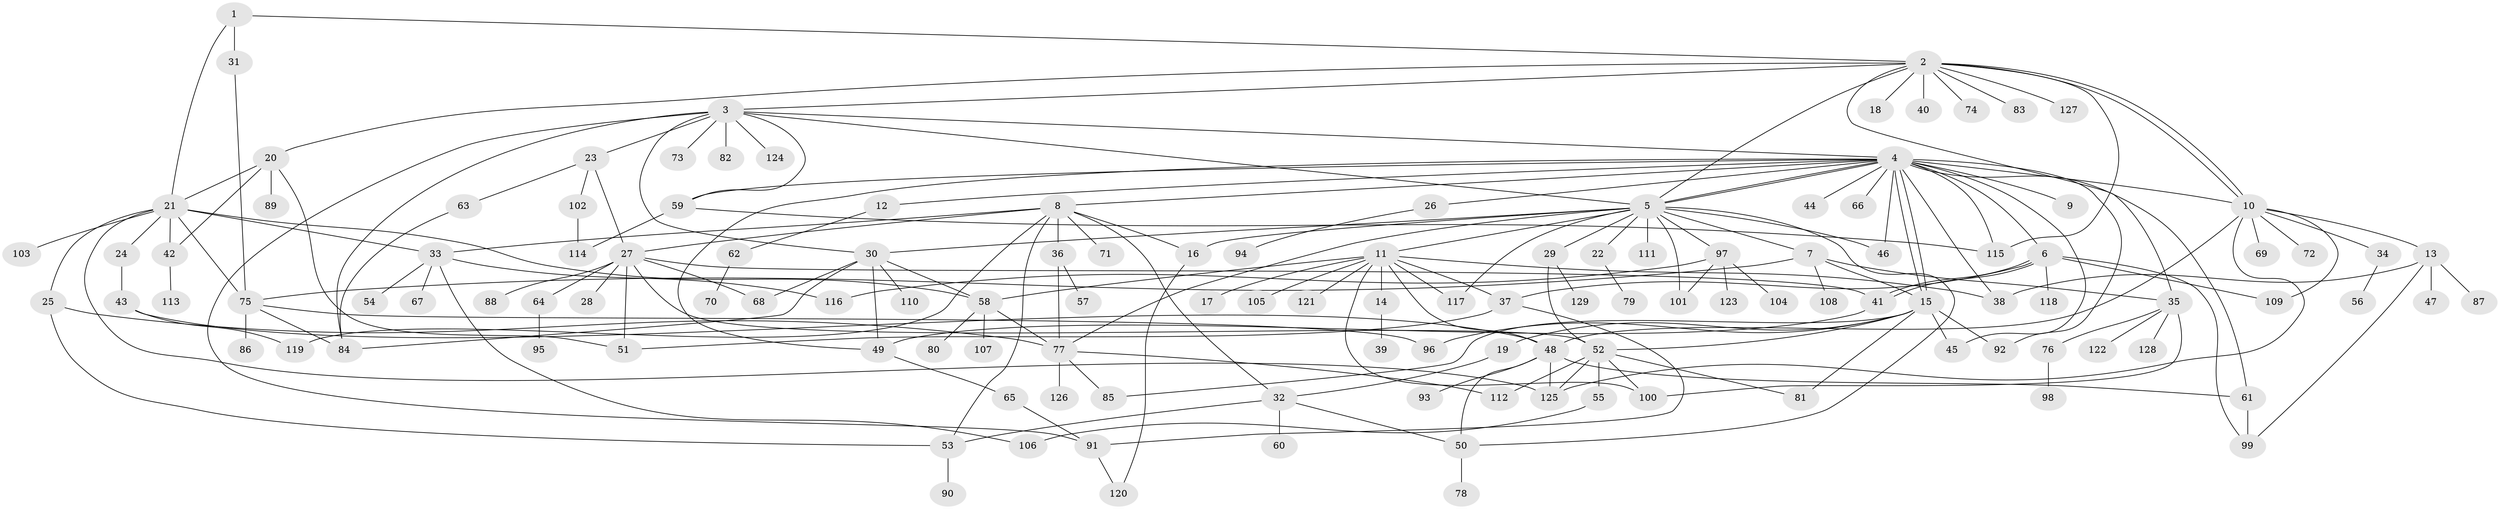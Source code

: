 // Generated by graph-tools (version 1.1) at 2025/49/03/09/25 03:49:55]
// undirected, 129 vertices, 199 edges
graph export_dot {
graph [start="1"]
  node [color=gray90,style=filled];
  1;
  2;
  3;
  4;
  5;
  6;
  7;
  8;
  9;
  10;
  11;
  12;
  13;
  14;
  15;
  16;
  17;
  18;
  19;
  20;
  21;
  22;
  23;
  24;
  25;
  26;
  27;
  28;
  29;
  30;
  31;
  32;
  33;
  34;
  35;
  36;
  37;
  38;
  39;
  40;
  41;
  42;
  43;
  44;
  45;
  46;
  47;
  48;
  49;
  50;
  51;
  52;
  53;
  54;
  55;
  56;
  57;
  58;
  59;
  60;
  61;
  62;
  63;
  64;
  65;
  66;
  67;
  68;
  69;
  70;
  71;
  72;
  73;
  74;
  75;
  76;
  77;
  78;
  79;
  80;
  81;
  82;
  83;
  84;
  85;
  86;
  87;
  88;
  89;
  90;
  91;
  92;
  93;
  94;
  95;
  96;
  97;
  98;
  99;
  100;
  101;
  102;
  103;
  104;
  105;
  106;
  107;
  108;
  109;
  110;
  111;
  112;
  113;
  114;
  115;
  116;
  117;
  118;
  119;
  120;
  121;
  122;
  123;
  124;
  125;
  126;
  127;
  128;
  129;
  1 -- 2;
  1 -- 21;
  1 -- 31;
  2 -- 3;
  2 -- 5;
  2 -- 10;
  2 -- 10;
  2 -- 18;
  2 -- 20;
  2 -- 35;
  2 -- 40;
  2 -- 74;
  2 -- 83;
  2 -- 115;
  2 -- 127;
  3 -- 4;
  3 -- 5;
  3 -- 23;
  3 -- 30;
  3 -- 59;
  3 -- 73;
  3 -- 82;
  3 -- 84;
  3 -- 91;
  3 -- 124;
  4 -- 5;
  4 -- 5;
  4 -- 6;
  4 -- 8;
  4 -- 9;
  4 -- 10;
  4 -- 12;
  4 -- 15;
  4 -- 15;
  4 -- 26;
  4 -- 38;
  4 -- 44;
  4 -- 45;
  4 -- 46;
  4 -- 49;
  4 -- 59;
  4 -- 61;
  4 -- 66;
  4 -- 92;
  4 -- 115;
  5 -- 7;
  5 -- 11;
  5 -- 16;
  5 -- 22;
  5 -- 29;
  5 -- 30;
  5 -- 46;
  5 -- 50;
  5 -- 77;
  5 -- 97;
  5 -- 101;
  5 -- 111;
  5 -- 117;
  6 -- 37;
  6 -- 41;
  6 -- 41;
  6 -- 99;
  6 -- 109;
  6 -- 118;
  7 -- 15;
  7 -- 35;
  7 -- 75;
  7 -- 108;
  8 -- 16;
  8 -- 27;
  8 -- 32;
  8 -- 33;
  8 -- 36;
  8 -- 53;
  8 -- 71;
  8 -- 119;
  10 -- 13;
  10 -- 34;
  10 -- 48;
  10 -- 69;
  10 -- 72;
  10 -- 109;
  10 -- 125;
  11 -- 14;
  11 -- 17;
  11 -- 37;
  11 -- 38;
  11 -- 48;
  11 -- 58;
  11 -- 100;
  11 -- 105;
  11 -- 117;
  11 -- 121;
  12 -- 62;
  13 -- 38;
  13 -- 47;
  13 -- 87;
  13 -- 99;
  14 -- 39;
  15 -- 19;
  15 -- 45;
  15 -- 52;
  15 -- 81;
  15 -- 85;
  15 -- 92;
  15 -- 96;
  16 -- 120;
  19 -- 32;
  20 -- 21;
  20 -- 42;
  20 -- 51;
  20 -- 89;
  21 -- 24;
  21 -- 25;
  21 -- 33;
  21 -- 42;
  21 -- 58;
  21 -- 75;
  21 -- 103;
  21 -- 125;
  22 -- 79;
  23 -- 27;
  23 -- 63;
  23 -- 102;
  24 -- 43;
  25 -- 53;
  25 -- 77;
  26 -- 94;
  27 -- 28;
  27 -- 41;
  27 -- 51;
  27 -- 52;
  27 -- 64;
  27 -- 68;
  27 -- 88;
  29 -- 52;
  29 -- 129;
  30 -- 49;
  30 -- 58;
  30 -- 68;
  30 -- 84;
  30 -- 110;
  31 -- 75;
  32 -- 50;
  32 -- 53;
  32 -- 60;
  33 -- 54;
  33 -- 67;
  33 -- 106;
  33 -- 116;
  34 -- 56;
  35 -- 76;
  35 -- 100;
  35 -- 122;
  35 -- 128;
  36 -- 57;
  36 -- 77;
  37 -- 51;
  37 -- 91;
  41 -- 49;
  42 -- 113;
  43 -- 48;
  43 -- 119;
  48 -- 50;
  48 -- 61;
  48 -- 93;
  48 -- 125;
  49 -- 65;
  50 -- 78;
  52 -- 55;
  52 -- 81;
  52 -- 100;
  52 -- 112;
  52 -- 125;
  53 -- 90;
  55 -- 106;
  58 -- 77;
  58 -- 80;
  58 -- 107;
  59 -- 114;
  59 -- 115;
  61 -- 99;
  62 -- 70;
  63 -- 84;
  64 -- 95;
  65 -- 91;
  75 -- 84;
  75 -- 86;
  75 -- 96;
  76 -- 98;
  77 -- 85;
  77 -- 112;
  77 -- 126;
  91 -- 120;
  97 -- 101;
  97 -- 104;
  97 -- 116;
  97 -- 123;
  102 -- 114;
}
